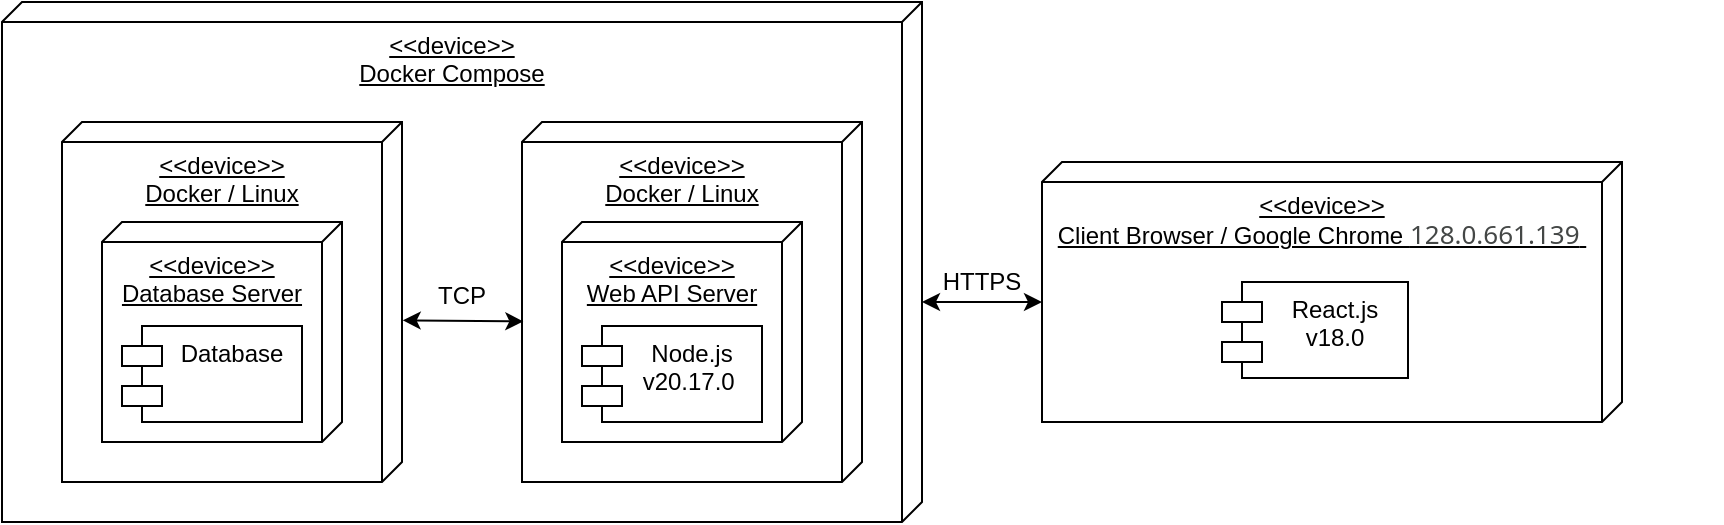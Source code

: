 <mxfile version="24.7.16">
  <diagram name="Страница — 1" id="_utwabdC8LlvndtzF6qJ">
    <mxGraphModel dx="677" dy="355" grid="1" gridSize="10" guides="1" tooltips="1" connect="1" arrows="1" fold="1" page="1" pageScale="1" pageWidth="827" pageHeight="1169" math="0" shadow="0">
      <root>
        <mxCell id="0" />
        <mxCell id="1" parent="0" />
        <mxCell id="Yp8_5E5Gf5z2FYeZySIp-2" value="&amp;lt;&amp;lt;device&amp;gt;&amp;gt;&lt;div&gt;Docker Compose&lt;/div&gt;" style="verticalAlign=top;align=center;spacingTop=8;spacingLeft=2;spacingRight=12;shape=cube;size=10;direction=south;fontStyle=4;html=1;whiteSpace=wrap;" parent="1" vertex="1">
          <mxGeometry x="190" y="180" width="460" height="260" as="geometry" />
        </mxCell>
        <mxCell id="Yp8_5E5Gf5z2FYeZySIp-4" value="&lt;div style=&quot;&quot;&gt;&lt;span style=&quot;&quot;&gt;&amp;lt;&amp;lt;device&amp;gt;&amp;gt;&lt;/span&gt;&lt;/div&gt;&lt;span style=&quot;&quot;&gt;&lt;div style=&quot;&quot;&gt;&lt;span style=&quot;background-color: initial;&quot;&gt;Docker / Linux&lt;/span&gt;&lt;/div&gt;&lt;/span&gt;" style="verticalAlign=top;align=center;spacingTop=8;spacingLeft=2;spacingRight=12;shape=cube;size=10;direction=south;fontStyle=4;html=1;whiteSpace=wrap;" parent="1" vertex="1">
          <mxGeometry x="450" y="240" width="170" height="180" as="geometry" />
        </mxCell>
        <mxCell id="Yp8_5E5Gf5z2FYeZySIp-7" value="&amp;lt;&amp;lt;device&amp;gt;&amp;gt;&lt;div&gt;Web API Server&lt;/div&gt;" style="verticalAlign=top;align=center;spacingTop=8;spacingLeft=2;spacingRight=12;shape=cube;size=10;direction=south;fontStyle=4;html=1;whiteSpace=wrap;" parent="1" vertex="1">
          <mxGeometry x="470" y="290" width="120" height="110" as="geometry" />
        </mxCell>
        <mxCell id="Yp8_5E5Gf5z2FYeZySIp-8" value="Node.js&lt;div&gt;v20.17.0&amp;nbsp;&lt;/div&gt;" style="shape=module;align=left;spacingLeft=20;align=center;verticalAlign=top;whiteSpace=wrap;html=1;" parent="1" vertex="1">
          <mxGeometry x="480" y="342" width="90" height="48" as="geometry" />
        </mxCell>
        <mxCell id="Yp8_5E5Gf5z2FYeZySIp-10" value="" style="group" parent="1" vertex="1" connectable="0">
          <mxGeometry x="220" y="240" width="170" height="180" as="geometry" />
        </mxCell>
        <mxCell id="Yp8_5E5Gf5z2FYeZySIp-5" value="&amp;lt;&amp;lt;device&amp;gt;&amp;gt;&lt;div&gt;Docker / Linux&lt;/div&gt;" style="verticalAlign=top;align=center;spacingTop=8;spacingLeft=2;spacingRight=12;shape=cube;size=10;direction=south;fontStyle=4;html=1;whiteSpace=wrap;" parent="Yp8_5E5Gf5z2FYeZySIp-10" vertex="1">
          <mxGeometry width="170" height="180" as="geometry" />
        </mxCell>
        <mxCell id="Yp8_5E5Gf5z2FYeZySIp-6" value="&amp;lt;&amp;lt;device&amp;gt;&amp;gt;&lt;div&gt;Database Server&lt;/div&gt;" style="verticalAlign=top;align=center;spacingTop=8;spacingLeft=2;spacingRight=12;shape=cube;size=10;direction=south;fontStyle=4;html=1;whiteSpace=wrap;" parent="Yp8_5E5Gf5z2FYeZySIp-10" vertex="1">
          <mxGeometry x="20" y="50" width="120" height="110" as="geometry" />
        </mxCell>
        <mxCell id="Yp8_5E5Gf5z2FYeZySIp-1" value="Database" style="shape=module;align=left;spacingLeft=20;align=center;verticalAlign=top;whiteSpace=wrap;html=1;" parent="Yp8_5E5Gf5z2FYeZySIp-10" vertex="1">
          <mxGeometry x="30" y="102" width="90" height="48" as="geometry" />
        </mxCell>
        <mxCell id="Yp8_5E5Gf5z2FYeZySIp-11" value="" style="endArrow=classic;startArrow=classic;html=1;rounded=0;entryX=0.554;entryY=0.996;entryDx=0;entryDy=0;entryPerimeter=0;exitX=0.551;exitY=-0.002;exitDx=0;exitDy=0;exitPerimeter=0;" parent="1" target="Yp8_5E5Gf5z2FYeZySIp-4" edge="1" source="Yp8_5E5Gf5z2FYeZySIp-5">
          <mxGeometry width="50" height="50" relative="1" as="geometry">
            <mxPoint x="420" y="340" as="sourcePoint" />
            <mxPoint x="470" y="290" as="targetPoint" />
          </mxGeometry>
        </mxCell>
        <mxCell id="Yp8_5E5Gf5z2FYeZySIp-12" value="" style="group" parent="1" vertex="1" connectable="0">
          <mxGeometry x="710" y="220" width="340" height="200" as="geometry" />
        </mxCell>
        <mxCell id="Yp8_5E5Gf5z2FYeZySIp-18" value="" style="group" parent="Yp8_5E5Gf5z2FYeZySIp-12" vertex="1" connectable="0">
          <mxGeometry y="40" width="290" height="130" as="geometry" />
        </mxCell>
        <mxCell id="Yp8_5E5Gf5z2FYeZySIp-13" value="&amp;lt;&amp;lt;device&amp;gt;&amp;gt;&lt;div&gt;Client Browser / Google Chrome&amp;nbsp;&lt;span style=&quot;background-color: rgb(255, 255, 255); color: rgb(68, 71, 70); font-family: &amp;quot;Segoe UI&amp;quot;, Tahoma, sans-serif; font-size: 13px; text-align: start;&quot;&gt;128.0.661.139&lt;/span&gt;&lt;span style=&quot;background-color: initial;&quot;&gt;&amp;nbsp;&lt;/span&gt;&lt;/div&gt;" style="verticalAlign=top;align=center;spacingTop=8;spacingLeft=2;spacingRight=12;shape=cube;size=10;direction=south;fontStyle=4;html=1;whiteSpace=wrap;" parent="Yp8_5E5Gf5z2FYeZySIp-18" vertex="1">
          <mxGeometry width="290" height="130" as="geometry" />
        </mxCell>
        <mxCell id="Yp8_5E5Gf5z2FYeZySIp-15" value="React.js v18.0" style="shape=module;align=left;spacingLeft=20;align=center;verticalAlign=top;whiteSpace=wrap;html=1;" parent="Yp8_5E5Gf5z2FYeZySIp-18" vertex="1">
          <mxGeometry x="90" y="60" width="93" height="48" as="geometry" />
        </mxCell>
        <mxCell id="Yp8_5E5Gf5z2FYeZySIp-24" style="edgeStyle=orthogonalEdgeStyle;rounded=0;orthogonalLoop=1;jettySize=auto;html=1;exitX=0;exitY=0;exitDx=70;exitDy=290;exitPerimeter=0;startArrow=classic;startFill=1;" parent="1" source="Yp8_5E5Gf5z2FYeZySIp-13" edge="1">
          <mxGeometry relative="1" as="geometry">
            <mxPoint x="650" y="330" as="targetPoint" />
          </mxGeometry>
        </mxCell>
        <mxCell id="Yp8_5E5Gf5z2FYeZySIp-26" value="HTTPS" style="text;html=1;align=center;verticalAlign=middle;whiteSpace=wrap;rounded=0;" parent="1" vertex="1">
          <mxGeometry x="650" y="305" width="60" height="30" as="geometry" />
        </mxCell>
        <mxCell id="yTFm2UhH40LZEsu3VNmy-1" value="TCP" style="text;html=1;align=center;verticalAlign=middle;whiteSpace=wrap;rounded=0;" vertex="1" parent="1">
          <mxGeometry x="390" y="312" width="60" height="30" as="geometry" />
        </mxCell>
      </root>
    </mxGraphModel>
  </diagram>
</mxfile>
